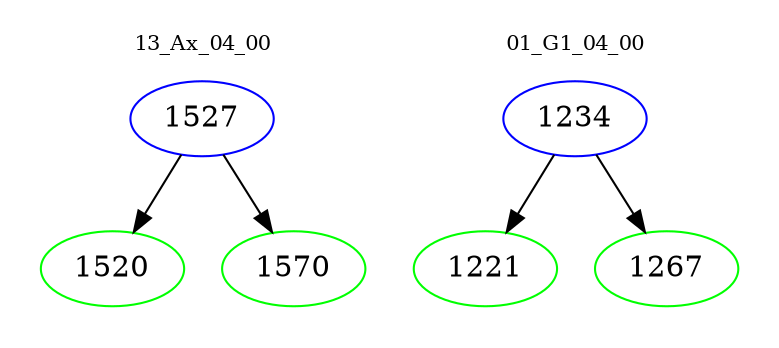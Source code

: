 digraph{
subgraph cluster_0 {
color = white
label = "13_Ax_04_00";
fontsize=10;
T0_1527 [label="1527", color="blue"]
T0_1527 -> T0_1520 [color="black"]
T0_1520 [label="1520", color="green"]
T0_1527 -> T0_1570 [color="black"]
T0_1570 [label="1570", color="green"]
}
subgraph cluster_1 {
color = white
label = "01_G1_04_00";
fontsize=10;
T1_1234 [label="1234", color="blue"]
T1_1234 -> T1_1221 [color="black"]
T1_1221 [label="1221", color="green"]
T1_1234 -> T1_1267 [color="black"]
T1_1267 [label="1267", color="green"]
}
}

